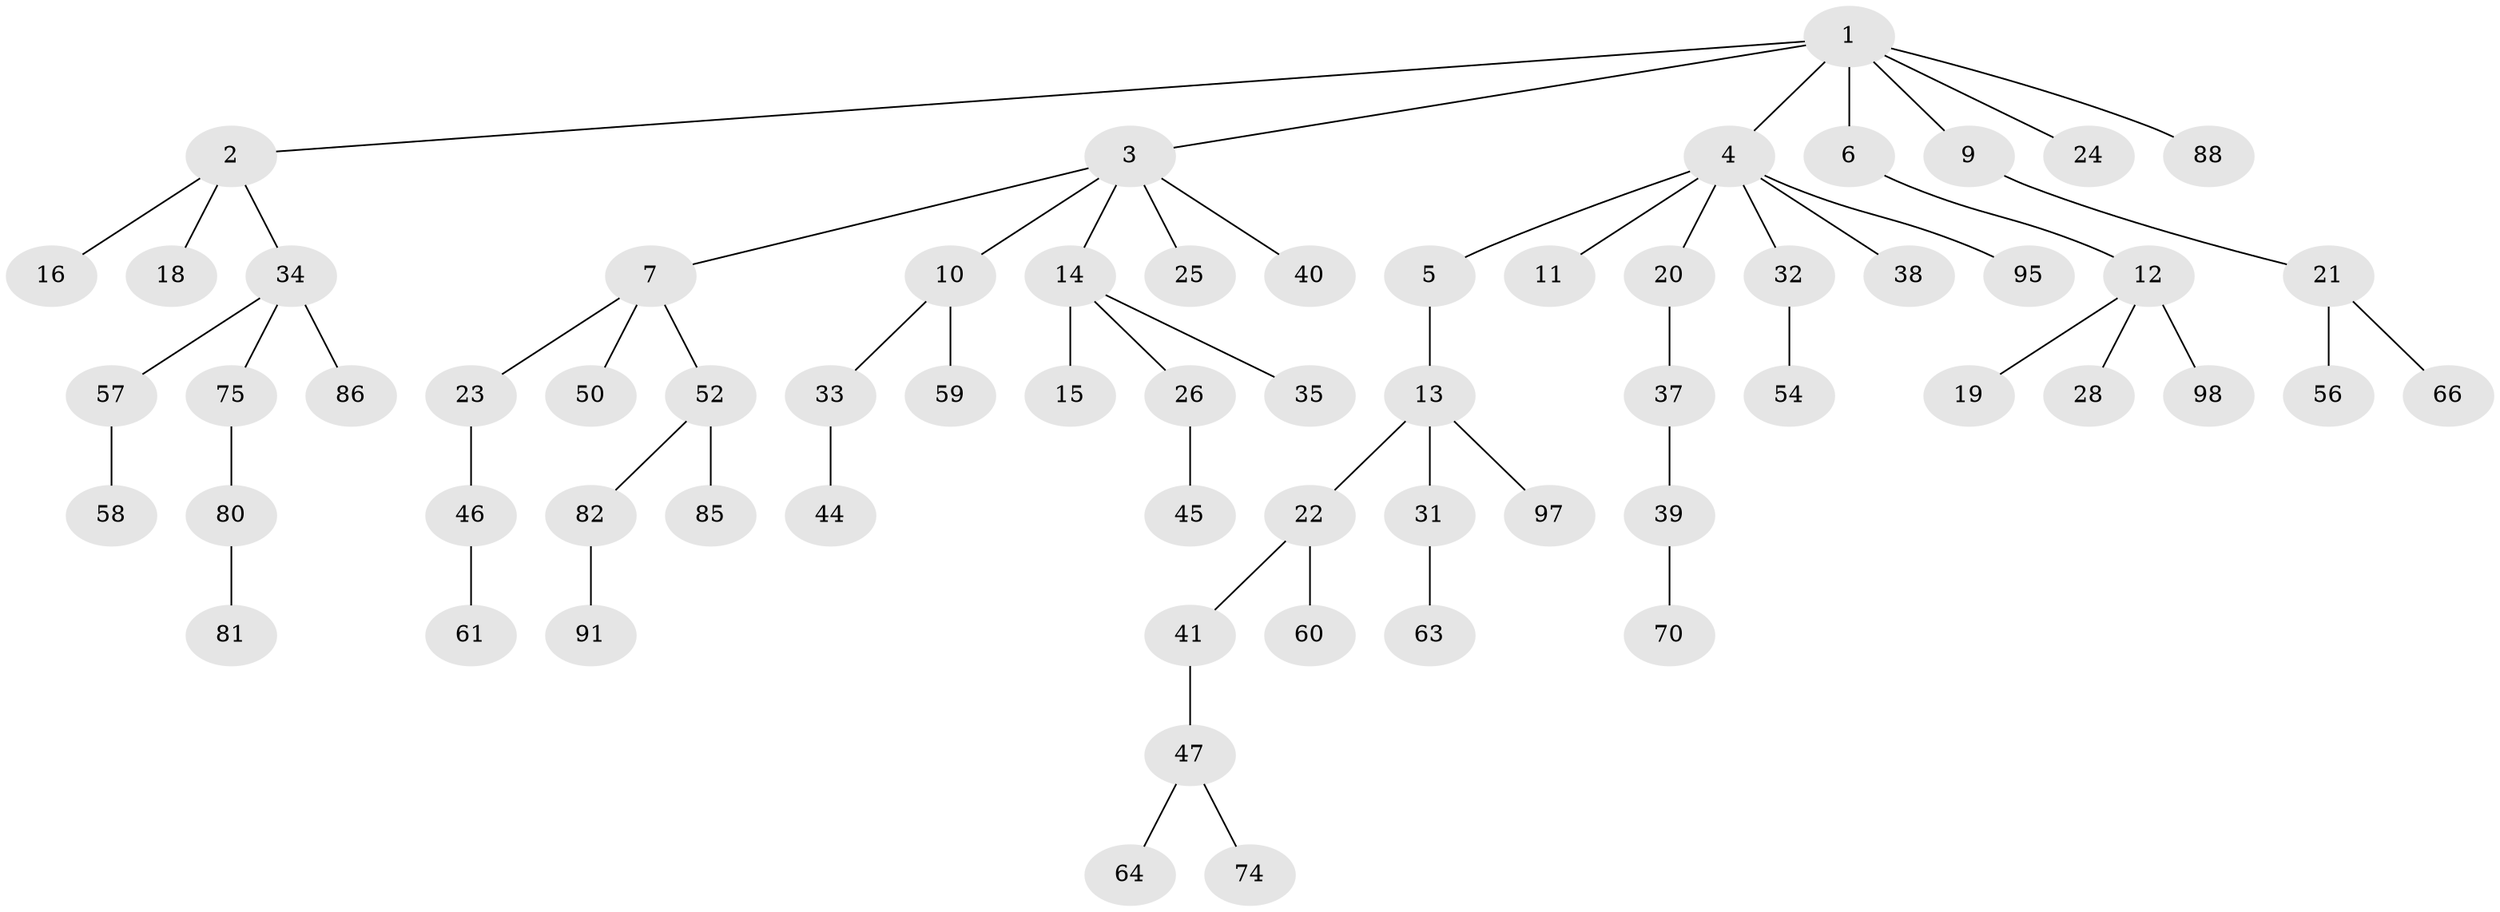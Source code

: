 // Generated by graph-tools (version 1.1) at 2025/24/03/03/25 07:24:09]
// undirected, 64 vertices, 63 edges
graph export_dot {
graph [start="1"]
  node [color=gray90,style=filled];
  1 [super="+17"];
  2 [super="+55"];
  3 [super="+8"];
  4 [super="+67"];
  5 [super="+69"];
  6 [super="+42"];
  7 [super="+27"];
  9 [super="+51"];
  10 [super="+43"];
  11;
  12 [super="+78"];
  13 [super="+94"];
  14 [super="+68"];
  15;
  16 [super="+90"];
  18;
  19 [super="+53"];
  20 [super="+93"];
  21 [super="+71"];
  22 [super="+29"];
  23 [super="+65"];
  24;
  25;
  26 [super="+30"];
  28 [super="+79"];
  31 [super="+48"];
  32 [super="+89"];
  33 [super="+92"];
  34 [super="+36"];
  35;
  37 [super="+83"];
  38;
  39 [super="+62"];
  40;
  41;
  44;
  45;
  46 [super="+49"];
  47 [super="+72"];
  50 [super="+76"];
  52 [super="+73"];
  54;
  56;
  57 [super="+96"];
  58;
  59 [super="+87"];
  60;
  61;
  63;
  64 [super="+77"];
  66;
  70;
  74;
  75 [super="+84"];
  80;
  81;
  82;
  85;
  86;
  88;
  91;
  95;
  97;
  98;
  1 -- 2;
  1 -- 3;
  1 -- 4;
  1 -- 6;
  1 -- 9;
  1 -- 88;
  1 -- 24;
  2 -- 16;
  2 -- 18;
  2 -- 34;
  3 -- 7;
  3 -- 10;
  3 -- 25;
  3 -- 40;
  3 -- 14;
  4 -- 5;
  4 -- 11;
  4 -- 20;
  4 -- 32;
  4 -- 38;
  4 -- 95;
  5 -- 13;
  6 -- 12;
  7 -- 23;
  7 -- 50;
  7 -- 52;
  9 -- 21;
  10 -- 33;
  10 -- 59;
  12 -- 19;
  12 -- 28;
  12 -- 98;
  13 -- 22;
  13 -- 31;
  13 -- 97;
  14 -- 15;
  14 -- 26;
  14 -- 35;
  20 -- 37;
  21 -- 56;
  21 -- 66;
  22 -- 60;
  22 -- 41;
  23 -- 46;
  26 -- 45;
  31 -- 63;
  32 -- 54;
  33 -- 44;
  34 -- 57;
  34 -- 86;
  34 -- 75;
  37 -- 39;
  39 -- 70;
  41 -- 47;
  46 -- 61;
  47 -- 64;
  47 -- 74;
  52 -- 82;
  52 -- 85;
  57 -- 58;
  75 -- 80;
  80 -- 81;
  82 -- 91;
}
